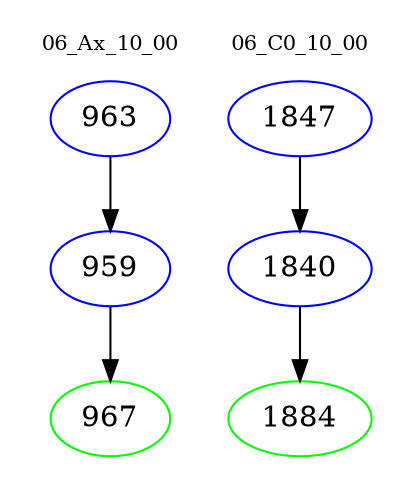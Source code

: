 digraph{
subgraph cluster_0 {
color = white
label = "06_Ax_10_00";
fontsize=10;
T0_963 [label="963", color="blue"]
T0_963 -> T0_959 [color="black"]
T0_959 [label="959", color="blue"]
T0_959 -> T0_967 [color="black"]
T0_967 [label="967", color="green"]
}
subgraph cluster_1 {
color = white
label = "06_C0_10_00";
fontsize=10;
T1_1847 [label="1847", color="blue"]
T1_1847 -> T1_1840 [color="black"]
T1_1840 [label="1840", color="blue"]
T1_1840 -> T1_1884 [color="black"]
T1_1884 [label="1884", color="green"]
}
}
